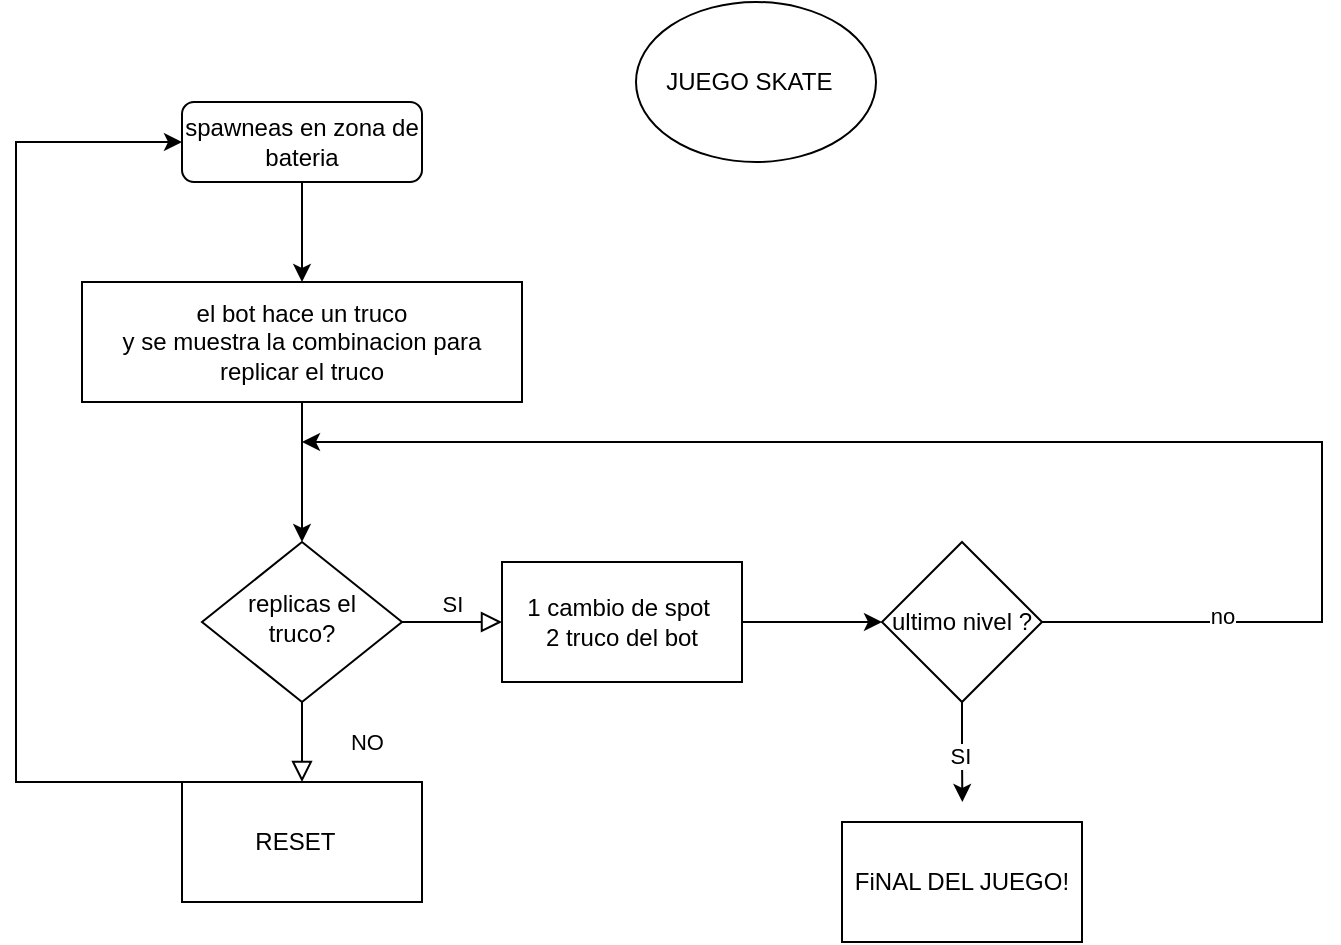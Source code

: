 <mxfile version="28.2.7">
  <diagram id="C5RBs43oDa-KdzZeNtuy" name="Page-1">
    <mxGraphModel dx="1181" dy="618" grid="1" gridSize="10" guides="1" tooltips="1" connect="1" arrows="1" fold="1" page="1" pageScale="1" pageWidth="827" pageHeight="1169" math="0" shadow="0">
      <root>
        <mxCell id="WIyWlLk6GJQsqaUBKTNV-0" />
        <mxCell id="WIyWlLk6GJQsqaUBKTNV-1" parent="WIyWlLk6GJQsqaUBKTNV-0" />
        <mxCell id="oIL72rnLfNxoWcZ_esvI-15" style="edgeStyle=orthogonalEdgeStyle;rounded=0;orthogonalLoop=1;jettySize=auto;html=1;exitX=0.5;exitY=1;exitDx=0;exitDy=0;entryX=0.5;entryY=0;entryDx=0;entryDy=0;" edge="1" parent="WIyWlLk6GJQsqaUBKTNV-1" source="WIyWlLk6GJQsqaUBKTNV-3" target="oIL72rnLfNxoWcZ_esvI-14">
          <mxGeometry relative="1" as="geometry" />
        </mxCell>
        <mxCell id="WIyWlLk6GJQsqaUBKTNV-3" value="spawneas en zona de bateria" style="rounded=1;whiteSpace=wrap;html=1;fontSize=12;glass=0;strokeWidth=1;shadow=0;" parent="WIyWlLk6GJQsqaUBKTNV-1" vertex="1">
          <mxGeometry x="153" y="50" width="120" height="40" as="geometry" />
        </mxCell>
        <mxCell id="WIyWlLk6GJQsqaUBKTNV-4" value="&lt;span style=&quot;white-space: pre;&quot;&gt;&#x9;&lt;/span&gt;NO" style="rounded=0;html=1;jettySize=auto;orthogonalLoop=1;fontSize=11;endArrow=block;endFill=0;endSize=8;strokeWidth=1;shadow=0;labelBackgroundColor=none;edgeStyle=orthogonalEdgeStyle;" parent="WIyWlLk6GJQsqaUBKTNV-1" source="WIyWlLk6GJQsqaUBKTNV-6" edge="1">
          <mxGeometry y="20" relative="1" as="geometry">
            <mxPoint as="offset" />
            <mxPoint x="213" y="390" as="targetPoint" />
          </mxGeometry>
        </mxCell>
        <mxCell id="WIyWlLk6GJQsqaUBKTNV-5" value="SI" style="edgeStyle=orthogonalEdgeStyle;rounded=0;html=1;jettySize=auto;orthogonalLoop=1;fontSize=11;endArrow=block;endFill=0;endSize=8;strokeWidth=1;shadow=0;labelBackgroundColor=none;" parent="WIyWlLk6GJQsqaUBKTNV-1" source="WIyWlLk6GJQsqaUBKTNV-6" edge="1">
          <mxGeometry y="10" relative="1" as="geometry">
            <mxPoint as="offset" />
            <mxPoint x="313" y="310.0" as="targetPoint" />
          </mxGeometry>
        </mxCell>
        <mxCell id="WIyWlLk6GJQsqaUBKTNV-6" value="replicas el truco?" style="rhombus;whiteSpace=wrap;html=1;shadow=0;fontFamily=Helvetica;fontSize=12;align=center;strokeWidth=1;spacing=6;spacingTop=-4;" parent="WIyWlLk6GJQsqaUBKTNV-1" vertex="1">
          <mxGeometry x="163" y="270" width="100" height="80" as="geometry" />
        </mxCell>
        <mxCell id="oIL72rnLfNxoWcZ_esvI-13" style="edgeStyle=orthogonalEdgeStyle;rounded=0;orthogonalLoop=1;jettySize=auto;html=1;exitX=0;exitY=0.5;exitDx=0;exitDy=0;entryX=0;entryY=0.5;entryDx=0;entryDy=0;" edge="1" parent="WIyWlLk6GJQsqaUBKTNV-1" source="oIL72rnLfNxoWcZ_esvI-0" target="WIyWlLk6GJQsqaUBKTNV-3">
          <mxGeometry relative="1" as="geometry">
            <Array as="points">
              <mxPoint x="160" y="390" />
              <mxPoint x="70" y="390" />
              <mxPoint x="70" y="50" />
            </Array>
          </mxGeometry>
        </mxCell>
        <mxCell id="oIL72rnLfNxoWcZ_esvI-0" value="RESET&amp;nbsp;&lt;span style=&quot;background-color: transparent; color: light-dark(rgb(0, 0, 0), rgb(255, 255, 255));&quot;&gt;&amp;nbsp;&lt;/span&gt;" style="rounded=0;whiteSpace=wrap;html=1;" vertex="1" parent="WIyWlLk6GJQsqaUBKTNV-1">
          <mxGeometry x="153" y="390" width="120" height="60" as="geometry" />
        </mxCell>
        <mxCell id="oIL72rnLfNxoWcZ_esvI-20" style="edgeStyle=orthogonalEdgeStyle;rounded=0;orthogonalLoop=1;jettySize=auto;html=1;exitX=1;exitY=0.5;exitDx=0;exitDy=0;entryX=0;entryY=0.5;entryDx=0;entryDy=0;" edge="1" parent="WIyWlLk6GJQsqaUBKTNV-1" source="oIL72rnLfNxoWcZ_esvI-7" target="oIL72rnLfNxoWcZ_esvI-18">
          <mxGeometry relative="1" as="geometry" />
        </mxCell>
        <mxCell id="oIL72rnLfNxoWcZ_esvI-7" value="1 cambio de spot&amp;nbsp;&lt;br&gt;2 truco del bot" style="rounded=0;whiteSpace=wrap;html=1;" vertex="1" parent="WIyWlLk6GJQsqaUBKTNV-1">
          <mxGeometry x="313" y="280" width="120" height="60" as="geometry" />
        </mxCell>
        <mxCell id="oIL72rnLfNxoWcZ_esvI-16" style="edgeStyle=orthogonalEdgeStyle;rounded=0;orthogonalLoop=1;jettySize=auto;html=1;exitX=0.5;exitY=1;exitDx=0;exitDy=0;entryX=0.5;entryY=0;entryDx=0;entryDy=0;" edge="1" parent="WIyWlLk6GJQsqaUBKTNV-1" source="oIL72rnLfNxoWcZ_esvI-14" target="WIyWlLk6GJQsqaUBKTNV-6">
          <mxGeometry relative="1" as="geometry" />
        </mxCell>
        <mxCell id="oIL72rnLfNxoWcZ_esvI-14" value="el bot hace un truco&lt;br&gt;y se muestra la combinacion para replicar el truco" style="rounded=0;whiteSpace=wrap;html=1;" vertex="1" parent="WIyWlLk6GJQsqaUBKTNV-1">
          <mxGeometry x="103" y="140" width="220" height="60" as="geometry" />
        </mxCell>
        <mxCell id="oIL72rnLfNxoWcZ_esvI-19" style="edgeStyle=orthogonalEdgeStyle;rounded=0;orthogonalLoop=1;jettySize=auto;html=1;exitX=1;exitY=0.5;exitDx=0;exitDy=0;" edge="1" parent="WIyWlLk6GJQsqaUBKTNV-1" source="oIL72rnLfNxoWcZ_esvI-18">
          <mxGeometry relative="1" as="geometry">
            <mxPoint x="213" y="220.0" as="targetPoint" />
            <Array as="points">
              <mxPoint x="723" y="310" />
              <mxPoint x="723" y="220" />
            </Array>
          </mxGeometry>
        </mxCell>
        <mxCell id="oIL72rnLfNxoWcZ_esvI-21" value="no" style="edgeLabel;html=1;align=center;verticalAlign=middle;resizable=0;points=[];" vertex="1" connectable="0" parent="oIL72rnLfNxoWcZ_esvI-19">
          <mxGeometry x="-0.758" y="3" relative="1" as="geometry">
            <mxPoint as="offset" />
          </mxGeometry>
        </mxCell>
        <mxCell id="oIL72rnLfNxoWcZ_esvI-22" style="edgeStyle=orthogonalEdgeStyle;rounded=0;orthogonalLoop=1;jettySize=auto;html=1;exitX=0.5;exitY=1;exitDx=0;exitDy=0;" edge="1" parent="WIyWlLk6GJQsqaUBKTNV-1" source="oIL72rnLfNxoWcZ_esvI-18">
          <mxGeometry relative="1" as="geometry">
            <mxPoint x="543.172" y="400" as="targetPoint" />
          </mxGeometry>
        </mxCell>
        <mxCell id="oIL72rnLfNxoWcZ_esvI-23" value="SI" style="edgeLabel;html=1;align=center;verticalAlign=middle;resizable=0;points=[];" vertex="1" connectable="0" parent="oIL72rnLfNxoWcZ_esvI-22">
          <mxGeometry x="0.056" y="-2" relative="1" as="geometry">
            <mxPoint as="offset" />
          </mxGeometry>
        </mxCell>
        <mxCell id="oIL72rnLfNxoWcZ_esvI-18" value="ultimo nivel ?" style="rhombus;whiteSpace=wrap;html=1;" vertex="1" parent="WIyWlLk6GJQsqaUBKTNV-1">
          <mxGeometry x="503" y="270" width="80" height="80" as="geometry" />
        </mxCell>
        <mxCell id="oIL72rnLfNxoWcZ_esvI-24" value="FiNAL DEL JUEGO!" style="rounded=0;whiteSpace=wrap;html=1;" vertex="1" parent="WIyWlLk6GJQsqaUBKTNV-1">
          <mxGeometry x="483" y="410" width="120" height="60" as="geometry" />
        </mxCell>
        <mxCell id="oIL72rnLfNxoWcZ_esvI-25" value="JUEGO SKATE&amp;nbsp;&amp;nbsp;" style="ellipse;whiteSpace=wrap;html=1;" vertex="1" parent="WIyWlLk6GJQsqaUBKTNV-1">
          <mxGeometry x="380" width="120" height="80" as="geometry" />
        </mxCell>
      </root>
    </mxGraphModel>
  </diagram>
</mxfile>
